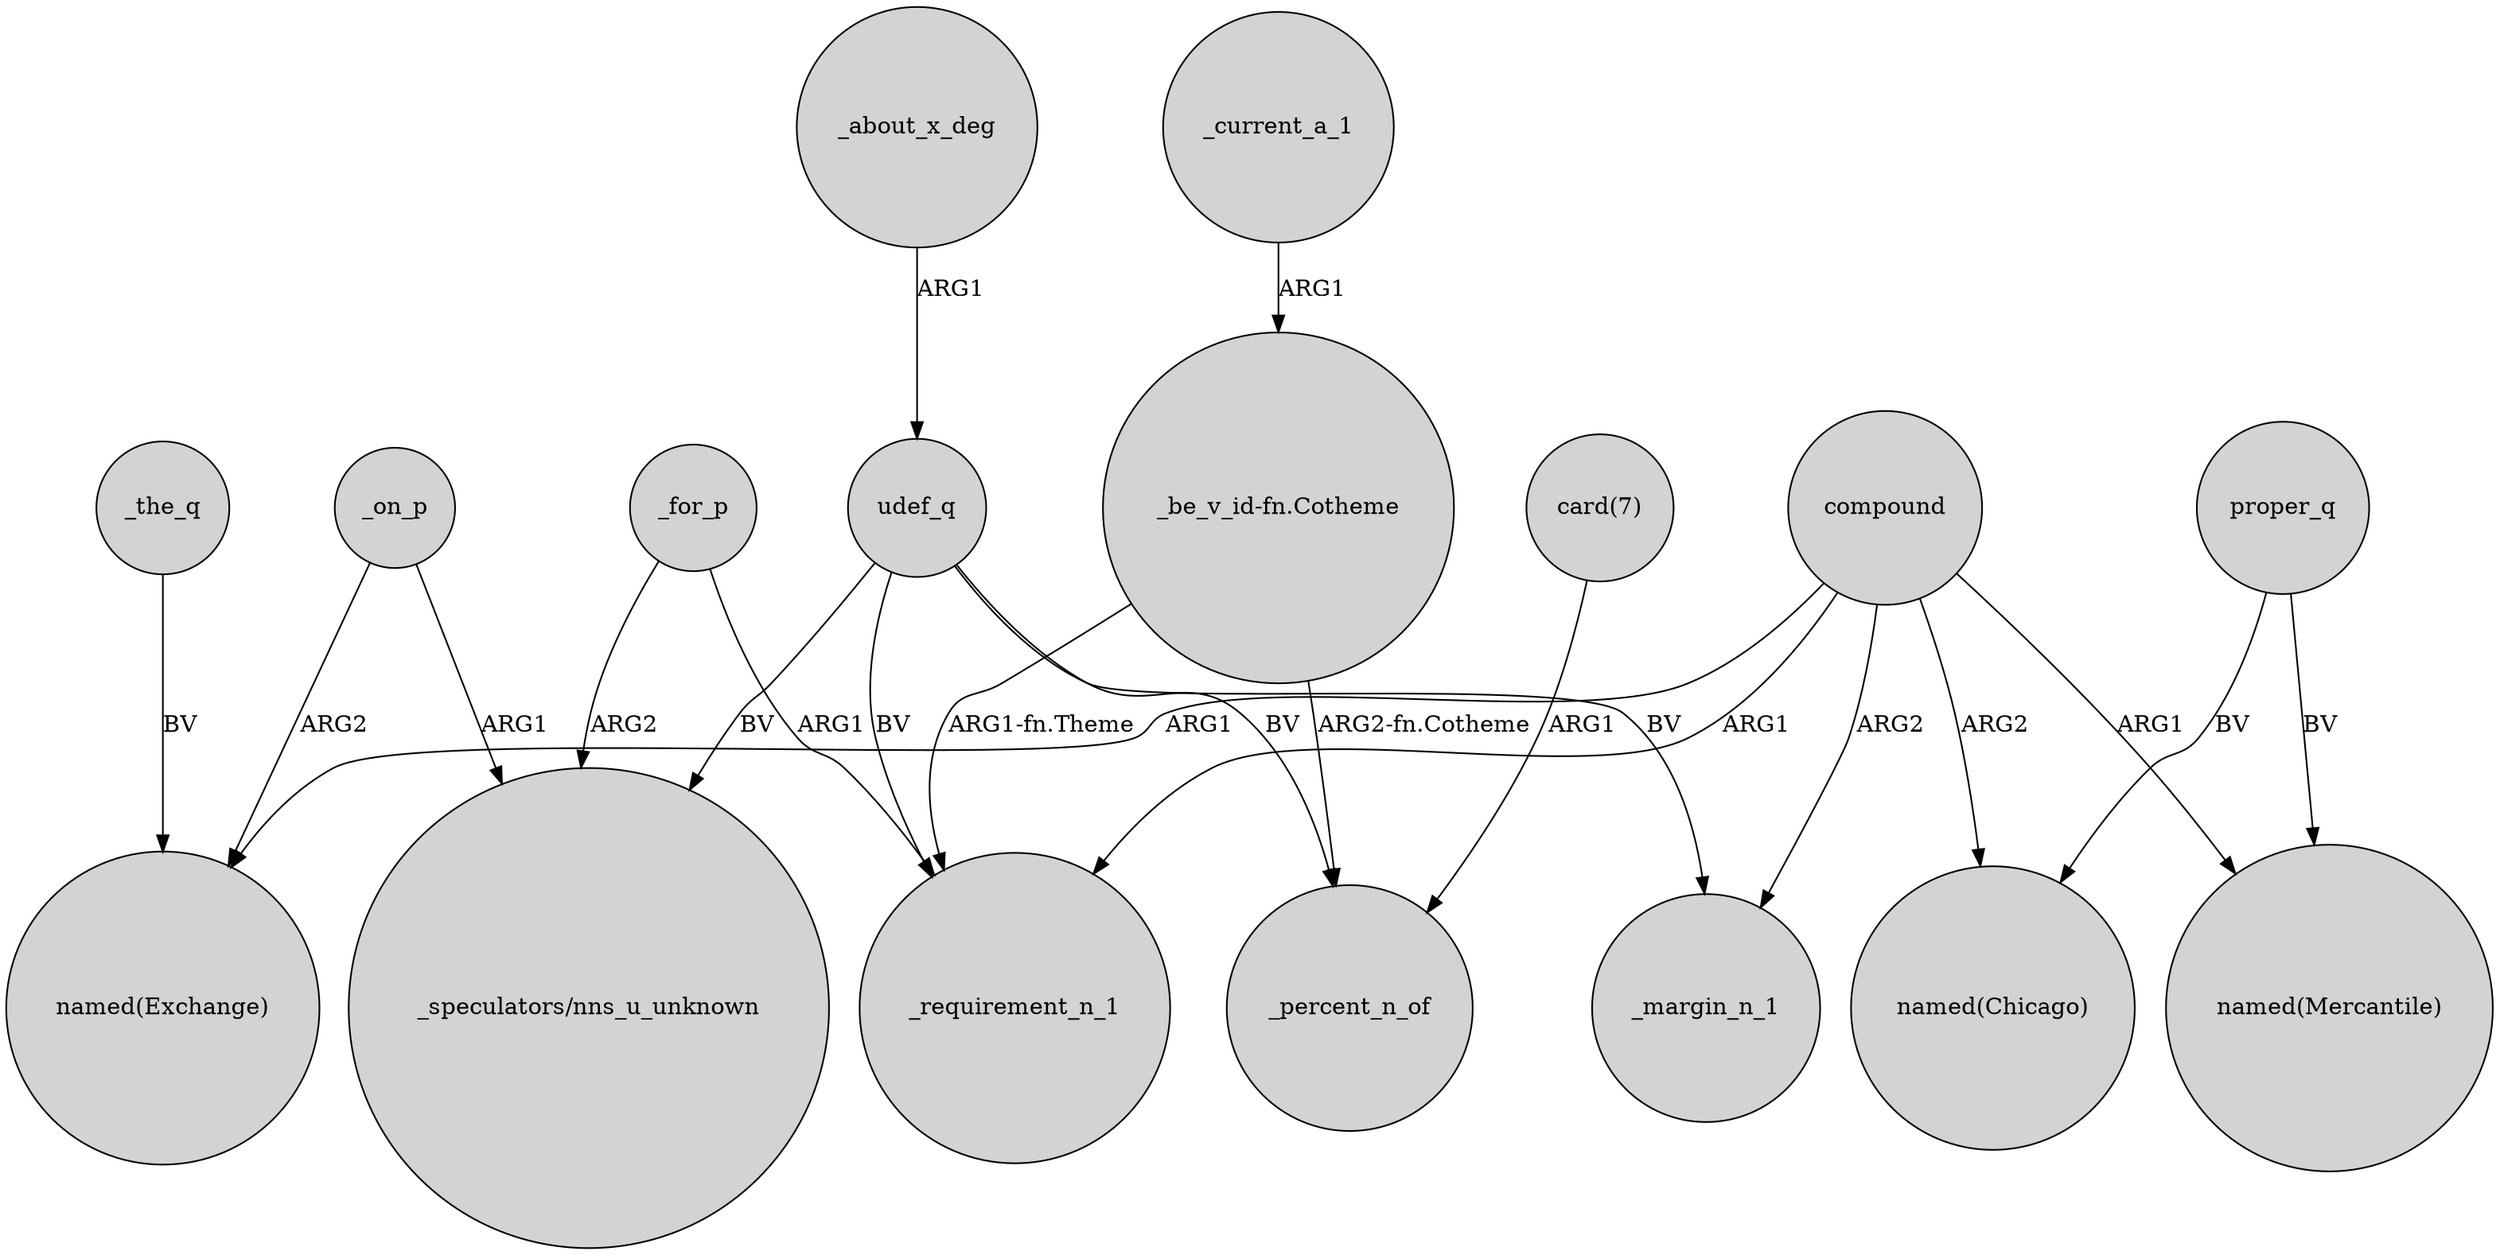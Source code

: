 digraph {
	node [shape=circle style=filled]
	_on_p -> "_speculators/nns_u_unknown" [label=ARG1]
	"card(7)" -> _percent_n_of [label=ARG1]
	_on_p -> "named(Exchange)" [label=ARG2]
	_for_p -> _requirement_n_1 [label=ARG1]
	compound -> "named(Exchange)" [label=ARG1]
	_the_q -> "named(Exchange)" [label=BV]
	udef_q -> _margin_n_1 [label=BV]
	_about_x_deg -> udef_q [label=ARG1]
	udef_q -> "_speculators/nns_u_unknown" [label=BV]
	_current_a_1 -> "_be_v_id-fn.Cotheme" [label=ARG1]
	udef_q -> _requirement_n_1 [label=BV]
	udef_q -> _percent_n_of [label=BV]
	proper_q -> "named(Chicago)" [label=BV]
	compound -> "named(Chicago)" [label=ARG2]
	compound -> "named(Mercantile)" [label=ARG1]
	_for_p -> "_speculators/nns_u_unknown" [label=ARG2]
	proper_q -> "named(Mercantile)" [label=BV]
	compound -> _margin_n_1 [label=ARG2]
	compound -> _requirement_n_1 [label=ARG1]
	"_be_v_id-fn.Cotheme" -> _requirement_n_1 [label="ARG1-fn.Theme"]
	"_be_v_id-fn.Cotheme" -> _percent_n_of [label="ARG2-fn.Cotheme"]
}
